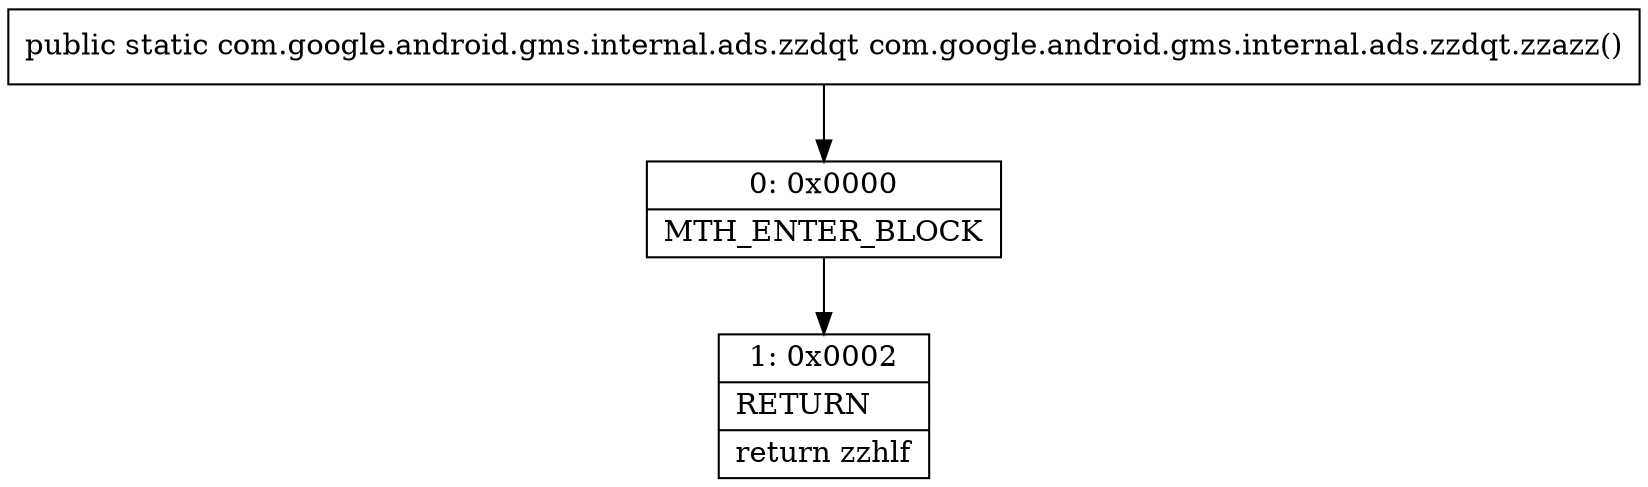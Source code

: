 digraph "CFG forcom.google.android.gms.internal.ads.zzdqt.zzazz()Lcom\/google\/android\/gms\/internal\/ads\/zzdqt;" {
Node_0 [shape=record,label="{0\:\ 0x0000|MTH_ENTER_BLOCK\l}"];
Node_1 [shape=record,label="{1\:\ 0x0002|RETURN\l|return zzhlf\l}"];
MethodNode[shape=record,label="{public static com.google.android.gms.internal.ads.zzdqt com.google.android.gms.internal.ads.zzdqt.zzazz() }"];
MethodNode -> Node_0;
Node_0 -> Node_1;
}

